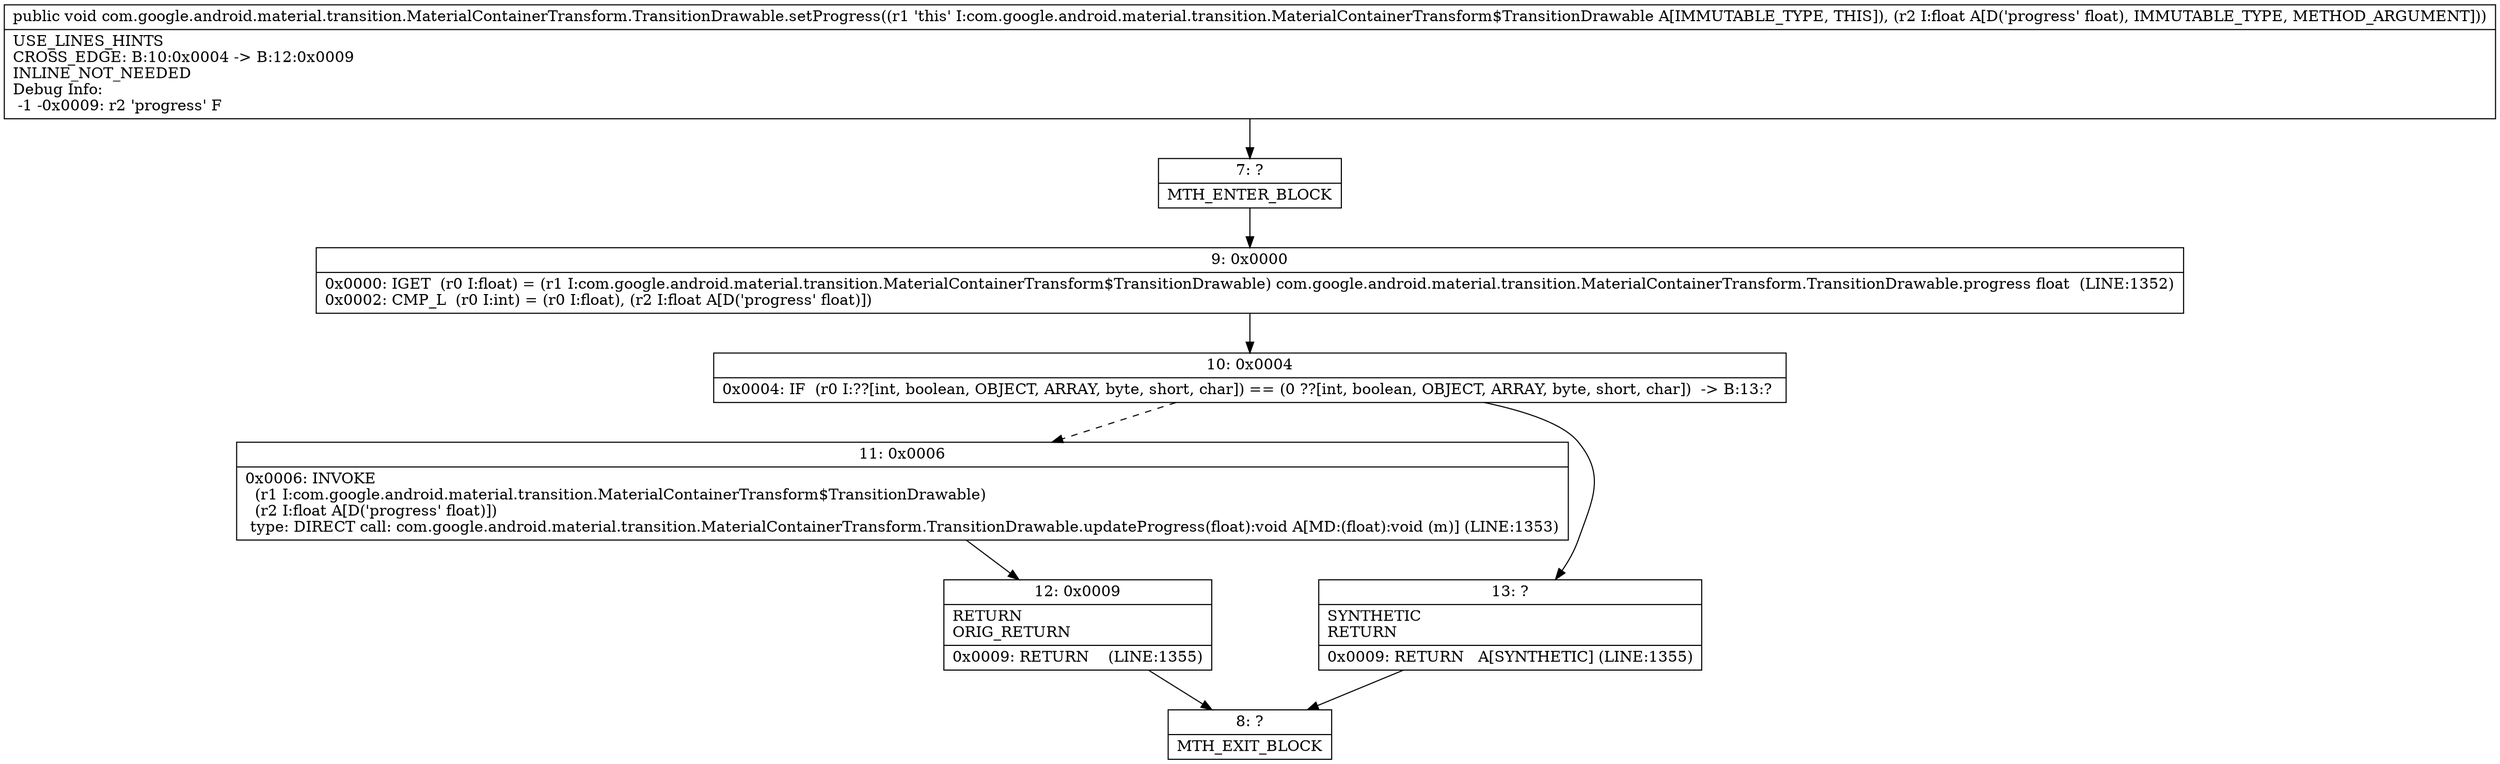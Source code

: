 digraph "CFG forcom.google.android.material.transition.MaterialContainerTransform.TransitionDrawable.setProgress(F)V" {
Node_7 [shape=record,label="{7\:\ ?|MTH_ENTER_BLOCK\l}"];
Node_9 [shape=record,label="{9\:\ 0x0000|0x0000: IGET  (r0 I:float) = (r1 I:com.google.android.material.transition.MaterialContainerTransform$TransitionDrawable) com.google.android.material.transition.MaterialContainerTransform.TransitionDrawable.progress float  (LINE:1352)\l0x0002: CMP_L  (r0 I:int) = (r0 I:float), (r2 I:float A[D('progress' float)]) \l}"];
Node_10 [shape=record,label="{10\:\ 0x0004|0x0004: IF  (r0 I:??[int, boolean, OBJECT, ARRAY, byte, short, char]) == (0 ??[int, boolean, OBJECT, ARRAY, byte, short, char])  \-\> B:13:? \l}"];
Node_11 [shape=record,label="{11\:\ 0x0006|0x0006: INVOKE  \l  (r1 I:com.google.android.material.transition.MaterialContainerTransform$TransitionDrawable)\l  (r2 I:float A[D('progress' float)])\l type: DIRECT call: com.google.android.material.transition.MaterialContainerTransform.TransitionDrawable.updateProgress(float):void A[MD:(float):void (m)] (LINE:1353)\l}"];
Node_12 [shape=record,label="{12\:\ 0x0009|RETURN\lORIG_RETURN\l|0x0009: RETURN    (LINE:1355)\l}"];
Node_8 [shape=record,label="{8\:\ ?|MTH_EXIT_BLOCK\l}"];
Node_13 [shape=record,label="{13\:\ ?|SYNTHETIC\lRETURN\l|0x0009: RETURN   A[SYNTHETIC] (LINE:1355)\l}"];
MethodNode[shape=record,label="{public void com.google.android.material.transition.MaterialContainerTransform.TransitionDrawable.setProgress((r1 'this' I:com.google.android.material.transition.MaterialContainerTransform$TransitionDrawable A[IMMUTABLE_TYPE, THIS]), (r2 I:float A[D('progress' float), IMMUTABLE_TYPE, METHOD_ARGUMENT]))  | USE_LINES_HINTS\lCROSS_EDGE: B:10:0x0004 \-\> B:12:0x0009\lINLINE_NOT_NEEDED\lDebug Info:\l  \-1 \-0x0009: r2 'progress' F\l}"];
MethodNode -> Node_7;Node_7 -> Node_9;
Node_9 -> Node_10;
Node_10 -> Node_11[style=dashed];
Node_10 -> Node_13;
Node_11 -> Node_12;
Node_12 -> Node_8;
Node_13 -> Node_8;
}

